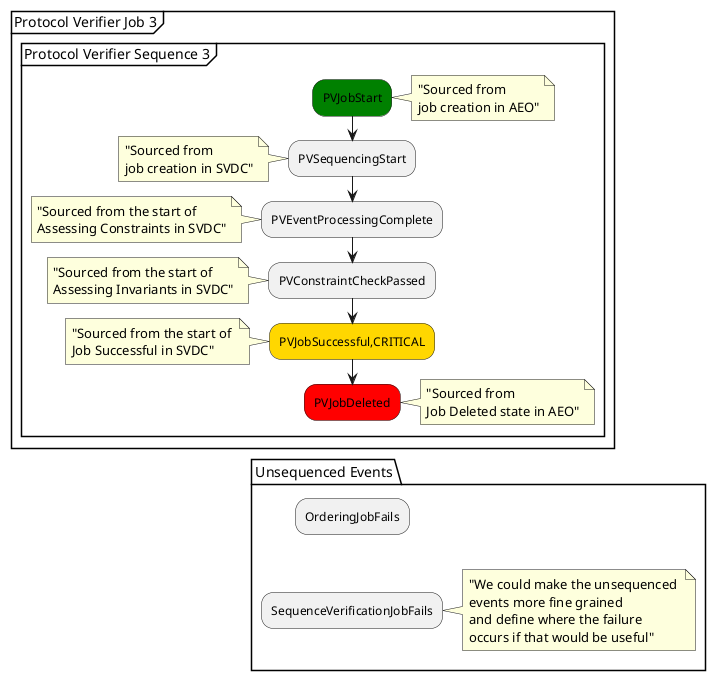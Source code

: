 @startuml
partition "Protocol Verifier Job 3" {
  group "Protocol Verifier Sequence 3"
    #green:PVJobStart;
    note right
      "Sourced from 
      job creation in AEO"
    endnote
    :PVSequencingStart;
    note left
      "Sourced from 
      job creation in SVDC"
    endnote
    :PVEventProcessingComplete;
     note left
      "Sourced from the start of 
      Assessing Constraints in SVDC"
    endnote
    :PVConstraintCheckPassed;
    note left
      "Sourced from the start of 
      Assessing Invariants in SVDC"
    endnote
    #gold:PVJobSuccessful,CRITICAL;
    note left
      "Sourced from the start of 
      Job Successful in SVDC"
    endnote
    #red:PVJobDeleted;  
    note right
      "Sourced from 
      Job Deleted state in AEO"
    endnote
    detach
  end group
}
package "Unsequenced Events" {
  :OrderingJobFails;
  kill
  :SequenceVerificationJobFails;
  kill
  note right
    "We could make the unsequenced 
    events more fine grained
    and define where the failure 
    occurs if that would be useful"
  endnote
  
}
@enduml

